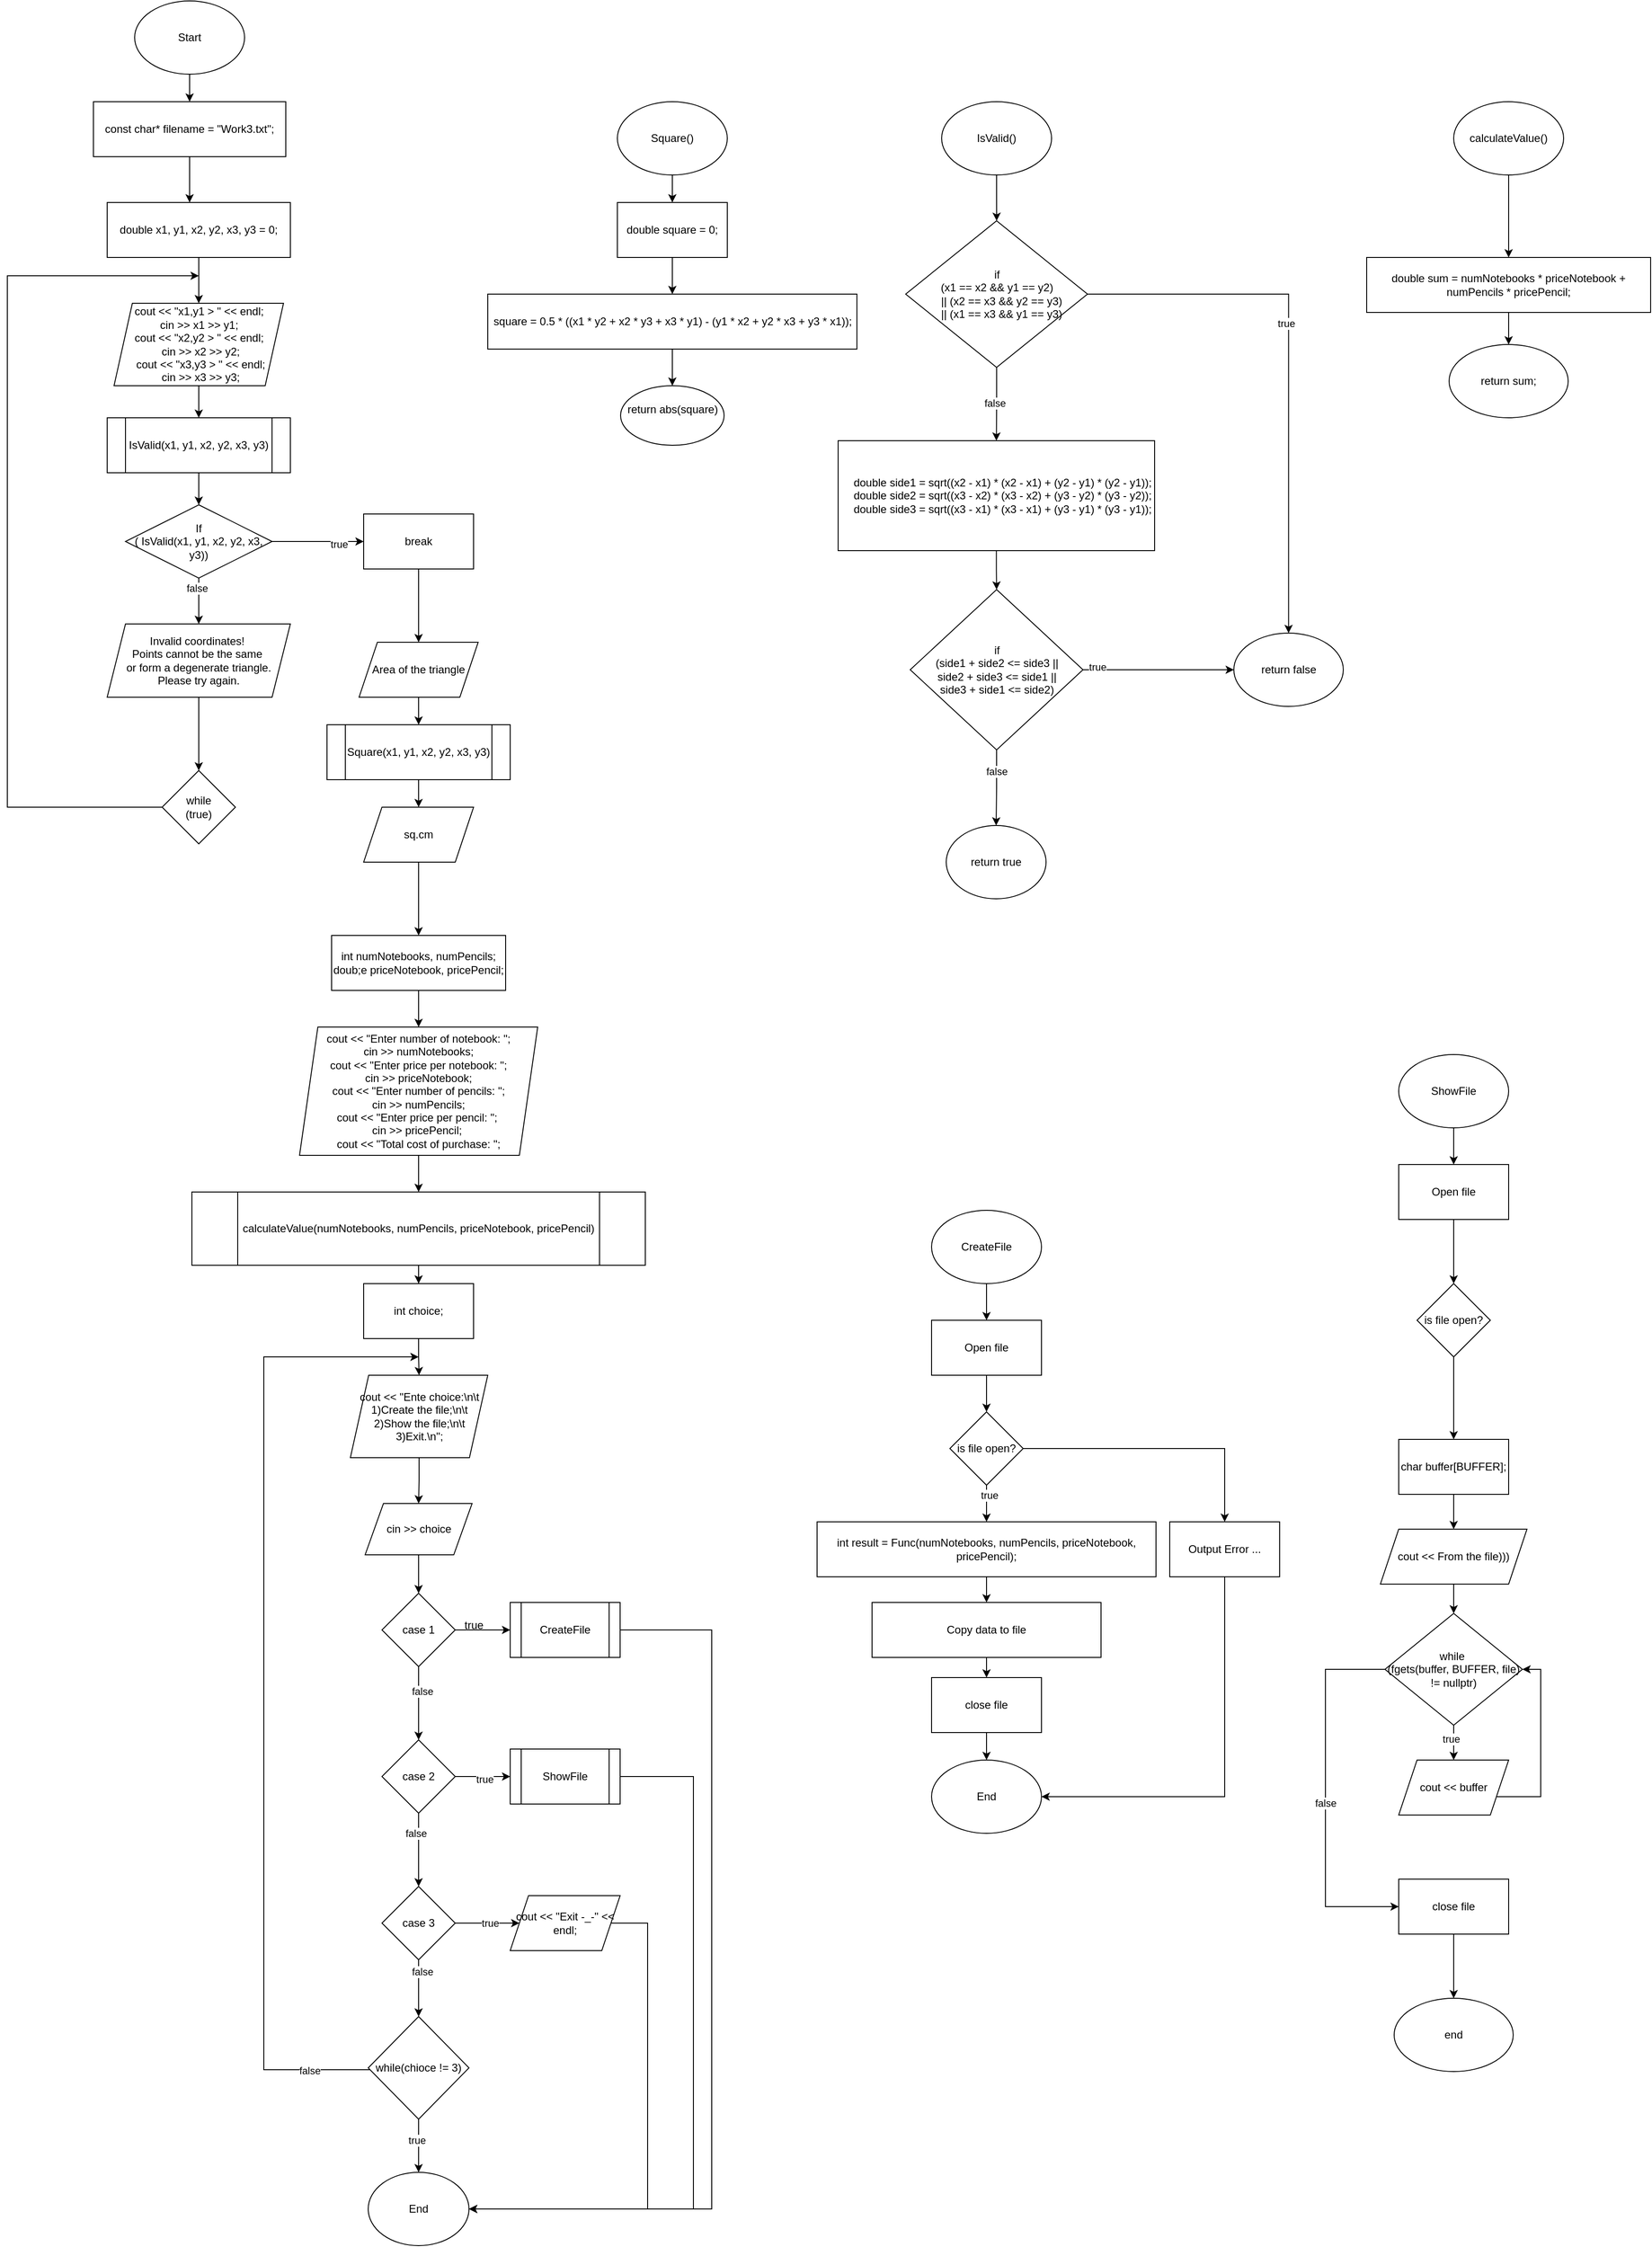 <mxfile version="24.8.6">
  <diagram name="Page-1" id="c30IE2d-tKdvW8UFckU-">
    <mxGraphModel dx="2848" dy="3292" grid="1" gridSize="10" guides="1" tooltips="1" connect="1" arrows="1" fold="1" page="1" pageScale="1" pageWidth="827" pageHeight="1169" math="0" shadow="0">
      <root>
        <mxCell id="0" />
        <mxCell id="1" parent="0" />
        <mxCell id="V-nAQJIGr6SBc__XYP5r-7" value="" style="edgeStyle=orthogonalEdgeStyle;rounded=0;orthogonalLoop=1;jettySize=auto;html=1;" edge="1" parent="1" source="81yOOnvSKIay5Xlw3sGy-1" target="V-nAQJIGr6SBc__XYP5r-6">
          <mxGeometry relative="1" as="geometry" />
        </mxCell>
        <mxCell id="81yOOnvSKIay5Xlw3sGy-1" value="Start" style="ellipse;whiteSpace=wrap;html=1;" parent="1" vertex="1">
          <mxGeometry x="300" y="70" width="120" height="80" as="geometry" />
        </mxCell>
        <mxCell id="81yOOnvSKIay5Xlw3sGy-7" value="" style="edgeStyle=orthogonalEdgeStyle;rounded=0;orthogonalLoop=1;jettySize=auto;html=1;" parent="1" source="81yOOnvSKIay5Xlw3sGy-2" target="81yOOnvSKIay5Xlw3sGy-6" edge="1">
          <mxGeometry relative="1" as="geometry" />
        </mxCell>
        <mxCell id="81yOOnvSKIay5Xlw3sGy-2" value="double x1, y1, x2, y2, x3, y3 = 0;" style="whiteSpace=wrap;html=1;" parent="1" vertex="1">
          <mxGeometry x="270" y="290" width="200" height="60" as="geometry" />
        </mxCell>
        <mxCell id="81yOOnvSKIay5Xlw3sGy-12" value="" style="edgeStyle=orthogonalEdgeStyle;rounded=0;orthogonalLoop=1;jettySize=auto;html=1;" parent="1" source="81yOOnvSKIay5Xlw3sGy-6" target="81yOOnvSKIay5Xlw3sGy-11" edge="1">
          <mxGeometry relative="1" as="geometry" />
        </mxCell>
        <mxCell id="81yOOnvSKIay5Xlw3sGy-6" value="cout &amp;lt;&amp;lt; &quot;x1,y1 &amp;gt; &quot; &amp;lt;&amp;lt; endl;&lt;div&gt;&amp;nbsp;cin &amp;gt;&amp;gt; x1 &amp;gt;&amp;gt; y1&lt;span style=&quot;background-color: initial;&quot;&gt;;&amp;nbsp;&lt;/span&gt;&lt;/div&gt;&lt;div&gt;&lt;span style=&quot;background-color: initial;&quot;&gt;cout &amp;lt;&amp;lt; &quot;x2,y2 &amp;gt; &quot; &amp;lt;&amp;lt; endl&lt;/span&gt;&lt;span style=&quot;background-color: initial;&quot;&gt;;&lt;/span&gt;&lt;/div&gt;&lt;div&gt;&lt;span style=&quot;background-color: initial;&quot;&gt;&amp;nbsp;cin &amp;gt;&amp;gt; x2 &amp;gt;&amp;gt; y2;&lt;/span&gt;&lt;div&gt;&amp;nbsp;cout &amp;lt;&amp;lt; &quot;x3,y3 &amp;gt; &quot; &amp;lt;&amp;lt; endl;&lt;/div&gt;&lt;div&gt;&amp;nbsp;cin &amp;gt;&amp;gt; x3 &amp;gt;&amp;gt; y3;&lt;/div&gt;&lt;/div&gt;" style="shape=parallelogram;perimeter=parallelogramPerimeter;whiteSpace=wrap;html=1;fixedSize=1;" parent="1" vertex="1">
          <mxGeometry x="277.5" y="400" width="185" height="90" as="geometry" />
        </mxCell>
        <mxCell id="81yOOnvSKIay5Xlw3sGy-14" value="" style="edgeStyle=orthogonalEdgeStyle;rounded=0;orthogonalLoop=1;jettySize=auto;html=1;" parent="1" source="81yOOnvSKIay5Xlw3sGy-11" target="81yOOnvSKIay5Xlw3sGy-13" edge="1">
          <mxGeometry relative="1" as="geometry" />
        </mxCell>
        <mxCell id="81yOOnvSKIay5Xlw3sGy-11" value="IsValid(x1, y1, x2, y2, x3, y3)" style="shape=process;whiteSpace=wrap;html=1;backgroundOutline=1;" parent="1" vertex="1">
          <mxGeometry x="270" y="525" width="200" height="60" as="geometry" />
        </mxCell>
        <mxCell id="81yOOnvSKIay5Xlw3sGy-16" value="" style="edgeStyle=orthogonalEdgeStyle;rounded=0;orthogonalLoop=1;jettySize=auto;html=1;" parent="1" source="81yOOnvSKIay5Xlw3sGy-13" target="81yOOnvSKIay5Xlw3sGy-15" edge="1">
          <mxGeometry relative="1" as="geometry" />
        </mxCell>
        <mxCell id="81yOOnvSKIay5Xlw3sGy-17" value="true" style="edgeLabel;html=1;align=center;verticalAlign=middle;resizable=0;points=[];" parent="81yOOnvSKIay5Xlw3sGy-16" vertex="1" connectable="0">
          <mxGeometry x="0.46" y="-3" relative="1" as="geometry">
            <mxPoint as="offset" />
          </mxGeometry>
        </mxCell>
        <mxCell id="81yOOnvSKIay5Xlw3sGy-19" value="" style="edgeStyle=orthogonalEdgeStyle;rounded=0;orthogonalLoop=1;jettySize=auto;html=1;" parent="1" source="81yOOnvSKIay5Xlw3sGy-13" target="81yOOnvSKIay5Xlw3sGy-18" edge="1">
          <mxGeometry relative="1" as="geometry" />
        </mxCell>
        <mxCell id="81yOOnvSKIay5Xlw3sGy-20" value="false" style="edgeLabel;html=1;align=center;verticalAlign=middle;resizable=0;points=[];" parent="81yOOnvSKIay5Xlw3sGy-19" vertex="1" connectable="0">
          <mxGeometry x="-0.556" y="-2" relative="1" as="geometry">
            <mxPoint as="offset" />
          </mxGeometry>
        </mxCell>
        <mxCell id="81yOOnvSKIay5Xlw3sGy-13" value="If&lt;div&gt;(&amp;nbsp;&lt;span style=&quot;background-color: initial;&quot;&gt;IsValid(x1, y1, x2, y2, x3, y3)&lt;/span&gt;&lt;span style=&quot;background-color: initial;&quot;&gt;)&lt;/span&gt;&lt;/div&gt;" style="rhombus;whiteSpace=wrap;html=1;" parent="1" vertex="1">
          <mxGeometry x="290" y="620" width="160" height="80" as="geometry" />
        </mxCell>
        <mxCell id="81yOOnvSKIay5Xlw3sGy-28" value="" style="edgeStyle=orthogonalEdgeStyle;rounded=0;orthogonalLoop=1;jettySize=auto;html=1;" parent="1" source="81yOOnvSKIay5Xlw3sGy-15" target="81yOOnvSKIay5Xlw3sGy-27" edge="1">
          <mxGeometry relative="1" as="geometry" />
        </mxCell>
        <mxCell id="81yOOnvSKIay5Xlw3sGy-15" value="break" style="whiteSpace=wrap;html=1;" parent="1" vertex="1">
          <mxGeometry x="550" y="630" width="120" height="60" as="geometry" />
        </mxCell>
        <mxCell id="81yOOnvSKIay5Xlw3sGy-24" value="" style="edgeStyle=orthogonalEdgeStyle;rounded=0;orthogonalLoop=1;jettySize=auto;html=1;" parent="1" source="81yOOnvSKIay5Xlw3sGy-18" target="81yOOnvSKIay5Xlw3sGy-23" edge="1">
          <mxGeometry relative="1" as="geometry" />
        </mxCell>
        <mxCell id="81yOOnvSKIay5Xlw3sGy-18" value="Invalid coordinates!&amp;nbsp;&lt;div&gt;Points cannot be the same&amp;nbsp;&lt;/div&gt;&lt;div&gt;or form a degenerate triangle. Please try again.&lt;/div&gt;" style="shape=parallelogram;perimeter=parallelogramPerimeter;whiteSpace=wrap;html=1;fixedSize=1;" parent="1" vertex="1">
          <mxGeometry x="270" y="750" width="200" height="80" as="geometry" />
        </mxCell>
        <mxCell id="81yOOnvSKIay5Xlw3sGy-25" style="edgeStyle=orthogonalEdgeStyle;rounded=0;orthogonalLoop=1;jettySize=auto;html=1;" parent="1" source="81yOOnvSKIay5Xlw3sGy-23" edge="1">
          <mxGeometry relative="1" as="geometry">
            <mxPoint x="370" y="370" as="targetPoint" />
            <Array as="points">
              <mxPoint x="161" y="950" />
            </Array>
          </mxGeometry>
        </mxCell>
        <mxCell id="81yOOnvSKIay5Xlw3sGy-23" value="while&lt;div&gt;(true)&lt;/div&gt;" style="rhombus;whiteSpace=wrap;html=1;" parent="1" vertex="1">
          <mxGeometry x="330" y="910" width="80" height="80" as="geometry" />
        </mxCell>
        <mxCell id="81yOOnvSKIay5Xlw3sGy-30" value="" style="edgeStyle=orthogonalEdgeStyle;rounded=0;orthogonalLoop=1;jettySize=auto;html=1;" parent="1" source="81yOOnvSKIay5Xlw3sGy-27" target="81yOOnvSKIay5Xlw3sGy-29" edge="1">
          <mxGeometry relative="1" as="geometry" />
        </mxCell>
        <mxCell id="81yOOnvSKIay5Xlw3sGy-27" value="Area of the triangle" style="shape=parallelogram;perimeter=parallelogramPerimeter;whiteSpace=wrap;html=1;fixedSize=1;" parent="1" vertex="1">
          <mxGeometry x="545" y="770" width="130" height="60" as="geometry" />
        </mxCell>
        <mxCell id="81yOOnvSKIay5Xlw3sGy-32" value="" style="edgeStyle=orthogonalEdgeStyle;rounded=0;orthogonalLoop=1;jettySize=auto;html=1;" parent="1" source="81yOOnvSKIay5Xlw3sGy-29" target="81yOOnvSKIay5Xlw3sGy-31" edge="1">
          <mxGeometry relative="1" as="geometry" />
        </mxCell>
        <mxCell id="81yOOnvSKIay5Xlw3sGy-29" value="Square(x1, y1, x2, y2, x3, y3)" style="shape=process;whiteSpace=wrap;html=1;backgroundOutline=1;" parent="1" vertex="1">
          <mxGeometry x="510" y="860" width="200" height="60" as="geometry" />
        </mxCell>
        <mxCell id="W_4vjQCVKv1t3v465Ub9-2" value="" style="edgeStyle=orthogonalEdgeStyle;rounded=0;orthogonalLoop=1;jettySize=auto;html=1;" parent="1" source="81yOOnvSKIay5Xlw3sGy-31" target="W_4vjQCVKv1t3v465Ub9-1" edge="1">
          <mxGeometry relative="1" as="geometry" />
        </mxCell>
        <mxCell id="81yOOnvSKIay5Xlw3sGy-31" value="sq.cm" style="shape=parallelogram;perimeter=parallelogramPerimeter;whiteSpace=wrap;html=1;fixedSize=1;" parent="1" vertex="1">
          <mxGeometry x="550" y="950" width="120" height="60" as="geometry" />
        </mxCell>
        <mxCell id="81yOOnvSKIay5Xlw3sGy-37" value="" style="edgeStyle=orthogonalEdgeStyle;rounded=0;orthogonalLoop=1;jettySize=auto;html=1;" parent="1" source="81yOOnvSKIay5Xlw3sGy-35" target="81yOOnvSKIay5Xlw3sGy-36" edge="1">
          <mxGeometry relative="1" as="geometry" />
        </mxCell>
        <mxCell id="81yOOnvSKIay5Xlw3sGy-35" value="Square()" style="ellipse;whiteSpace=wrap;html=1;" parent="1" vertex="1">
          <mxGeometry x="827" y="180" width="120" height="80" as="geometry" />
        </mxCell>
        <mxCell id="81yOOnvSKIay5Xlw3sGy-39" value="" style="edgeStyle=orthogonalEdgeStyle;rounded=0;orthogonalLoop=1;jettySize=auto;html=1;" parent="1" source="81yOOnvSKIay5Xlw3sGy-36" target="81yOOnvSKIay5Xlw3sGy-38" edge="1">
          <mxGeometry relative="1" as="geometry" />
        </mxCell>
        <mxCell id="81yOOnvSKIay5Xlw3sGy-36" value="double square = 0;" style="whiteSpace=wrap;html=1;" parent="1" vertex="1">
          <mxGeometry x="827" y="290" width="120" height="60" as="geometry" />
        </mxCell>
        <mxCell id="81yOOnvSKIay5Xlw3sGy-43" value="" style="edgeStyle=orthogonalEdgeStyle;rounded=0;orthogonalLoop=1;jettySize=auto;html=1;" parent="1" source="81yOOnvSKIay5Xlw3sGy-38" target="81yOOnvSKIay5Xlw3sGy-42" edge="1">
          <mxGeometry relative="1" as="geometry" />
        </mxCell>
        <mxCell id="81yOOnvSKIay5Xlw3sGy-38" value="square = 0.5 * ((x1 * y2 + x2 * y3 + x3 * y1) - (y1 * x2 + y2 * x3 + y3 * x1));" style="whiteSpace=wrap;html=1;" parent="1" vertex="1">
          <mxGeometry x="685.5" y="390" width="403" height="60" as="geometry" />
        </mxCell>
        <mxCell id="81yOOnvSKIay5Xlw3sGy-42" value="&#xa;&lt;span style=&quot;color: rgb(0, 0, 0); font-family: Helvetica; font-size: 12px; font-style: normal; font-variant-ligatures: normal; font-variant-caps: normal; font-weight: 400; letter-spacing: normal; orphans: 2; text-align: center; text-indent: 0px; text-transform: none; widows: 2; word-spacing: 0px; -webkit-text-stroke-width: 0px; white-space: normal; background-color: rgb(251, 251, 251); text-decoration-thickness: initial; text-decoration-style: initial; text-decoration-color: initial; display: inline !important; float: none;&quot;&gt;return abs(square)&lt;/span&gt;&#xa;&#xa;" style="ellipse;whiteSpace=wrap;html=1;" parent="1" vertex="1">
          <mxGeometry x="830.5" y="490" width="113" height="65" as="geometry" />
        </mxCell>
        <mxCell id="81yOOnvSKIay5Xlw3sGy-48" value="" style="edgeStyle=orthogonalEdgeStyle;rounded=0;orthogonalLoop=1;jettySize=auto;html=1;" parent="1" source="81yOOnvSKIay5Xlw3sGy-44" target="81yOOnvSKIay5Xlw3sGy-47" edge="1">
          <mxGeometry relative="1" as="geometry" />
        </mxCell>
        <mxCell id="81yOOnvSKIay5Xlw3sGy-44" value="IsValid()" style="ellipse;whiteSpace=wrap;html=1;" parent="1" vertex="1">
          <mxGeometry x="1181" y="180" width="120" height="80" as="geometry" />
        </mxCell>
        <mxCell id="81yOOnvSKIay5Xlw3sGy-50" value="" style="edgeStyle=orthogonalEdgeStyle;rounded=0;orthogonalLoop=1;jettySize=auto;html=1;" parent="1" source="81yOOnvSKIay5Xlw3sGy-47" target="81yOOnvSKIay5Xlw3sGy-49" edge="1">
          <mxGeometry relative="1" as="geometry" />
        </mxCell>
        <mxCell id="81yOOnvSKIay5Xlw3sGy-51" value="true" style="edgeLabel;html=1;align=center;verticalAlign=middle;resizable=0;points=[];" parent="81yOOnvSKIay5Xlw3sGy-50" vertex="1" connectable="0">
          <mxGeometry x="-0.147" y="-3" relative="1" as="geometry">
            <mxPoint as="offset" />
          </mxGeometry>
        </mxCell>
        <mxCell id="81yOOnvSKIay5Xlw3sGy-53" value="" style="edgeStyle=orthogonalEdgeStyle;rounded=0;orthogonalLoop=1;jettySize=auto;html=1;" parent="1" source="81yOOnvSKIay5Xlw3sGy-47" target="81yOOnvSKIay5Xlw3sGy-52" edge="1">
          <mxGeometry relative="1" as="geometry" />
        </mxCell>
        <mxCell id="81yOOnvSKIay5Xlw3sGy-54" value="false" style="edgeLabel;html=1;align=center;verticalAlign=middle;resizable=0;points=[];" parent="81yOOnvSKIay5Xlw3sGy-53" vertex="1" connectable="0">
          <mxGeometry x="-0.025" y="-2" relative="1" as="geometry">
            <mxPoint as="offset" />
          </mxGeometry>
        </mxCell>
        <mxCell id="81yOOnvSKIay5Xlw3sGy-47" value="if&lt;div&gt;(x1 == x2 &amp;amp;&amp;amp; y1 == y2)&lt;/div&gt;&lt;div&gt;&amp;nbsp; &amp;nbsp; || (x2 == x3 &amp;amp;&amp;amp; y2 == y3)&amp;nbsp;&lt;/div&gt;&lt;div&gt;&amp;nbsp; &amp;nbsp;|| (x1 == x3 &amp;amp;&amp;amp; y1 == y3)&lt;/div&gt;" style="rhombus;whiteSpace=wrap;html=1;" parent="1" vertex="1">
          <mxGeometry x="1141.75" y="310" width="198.5" height="160" as="geometry" />
        </mxCell>
        <mxCell id="81yOOnvSKIay5Xlw3sGy-49" value="return false" style="ellipse;whiteSpace=wrap;html=1;" parent="1" vertex="1">
          <mxGeometry x="1500" y="760" width="119.5" height="80" as="geometry" />
        </mxCell>
        <mxCell id="81yOOnvSKIay5Xlw3sGy-56" value="" style="edgeStyle=orthogonalEdgeStyle;rounded=0;orthogonalLoop=1;jettySize=auto;html=1;" parent="1" source="81yOOnvSKIay5Xlw3sGy-52" target="81yOOnvSKIay5Xlw3sGy-55" edge="1">
          <mxGeometry relative="1" as="geometry" />
        </mxCell>
        <mxCell id="81yOOnvSKIay5Xlw3sGy-52" value="&lt;div&gt;&amp;nbsp; &amp;nbsp; double side1 = sqrt((x2 - x1) * (x2 - x1) + (y2 - y1) * (y2 - y1));&lt;/div&gt;&lt;div&gt;&amp;nbsp; &amp;nbsp; double side2 = sqrt((x3 - x2) * (x3 - x2) + (y3 - y2) * (y3 - y2));&lt;/div&gt;&lt;div&gt;&amp;nbsp; &amp;nbsp; double side3 = sqrt((x3 - x1) * (x3 - x1) + (y3 - y1) * (y3 - y1));&lt;/div&gt;" style="whiteSpace=wrap;html=1;" parent="1" vertex="1">
          <mxGeometry x="1068" y="550" width="345.5" height="120" as="geometry" />
        </mxCell>
        <mxCell id="81yOOnvSKIay5Xlw3sGy-57" style="edgeStyle=orthogonalEdgeStyle;rounded=0;orthogonalLoop=1;jettySize=auto;html=1;" parent="1" source="81yOOnvSKIay5Xlw3sGy-55" target="81yOOnvSKIay5Xlw3sGy-49" edge="1">
          <mxGeometry relative="1" as="geometry" />
        </mxCell>
        <mxCell id="81yOOnvSKIay5Xlw3sGy-58" value="true" style="edgeLabel;html=1;align=center;verticalAlign=middle;resizable=0;points=[];" parent="81yOOnvSKIay5Xlw3sGy-57" vertex="1" connectable="0">
          <mxGeometry x="-0.816" y="3" relative="1" as="geometry">
            <mxPoint as="offset" />
          </mxGeometry>
        </mxCell>
        <mxCell id="81yOOnvSKIay5Xlw3sGy-60" value="" style="edgeStyle=orthogonalEdgeStyle;rounded=0;orthogonalLoop=1;jettySize=auto;html=1;" parent="1" source="81yOOnvSKIay5Xlw3sGy-55" target="81yOOnvSKIay5Xlw3sGy-59" edge="1">
          <mxGeometry relative="1" as="geometry" />
        </mxCell>
        <mxCell id="81yOOnvSKIay5Xlw3sGy-61" value="false" style="edgeLabel;html=1;align=center;verticalAlign=middle;resizable=0;points=[];" parent="81yOOnvSKIay5Xlw3sGy-60" vertex="1" connectable="0">
          <mxGeometry x="-0.442" relative="1" as="geometry">
            <mxPoint as="offset" />
          </mxGeometry>
        </mxCell>
        <mxCell id="81yOOnvSKIay5Xlw3sGy-55" value="if&lt;br&gt;&lt;div&gt;(side1 + side2 &amp;lt;= side3 ||&lt;/div&gt;&lt;div&gt;&lt;span style=&quot;background-color: initial;&quot;&gt;side2 + side3 &amp;lt;= side1&amp;nbsp;&lt;/span&gt;&lt;span style=&quot;background-color: initial;&quot;&gt;||&lt;/span&gt;&lt;/div&gt;&lt;div&gt;&lt;span style=&quot;background-color: initial;&quot;&gt;side3 + side1 &amp;lt;= side2)&lt;/span&gt;&lt;/div&gt;" style="rhombus;whiteSpace=wrap;html=1;" parent="1" vertex="1">
          <mxGeometry x="1146.69" y="712.5" width="188.62" height="175" as="geometry" />
        </mxCell>
        <mxCell id="81yOOnvSKIay5Xlw3sGy-59" value="return true" style="ellipse;whiteSpace=wrap;html=1;" parent="1" vertex="1">
          <mxGeometry x="1186" y="970" width="109" height="80" as="geometry" />
        </mxCell>
        <mxCell id="W_4vjQCVKv1t3v465Ub9-4" value="" style="edgeStyle=orthogonalEdgeStyle;rounded=0;orthogonalLoop=1;jettySize=auto;html=1;" parent="1" source="W_4vjQCVKv1t3v465Ub9-1" target="W_4vjQCVKv1t3v465Ub9-3" edge="1">
          <mxGeometry relative="1" as="geometry" />
        </mxCell>
        <mxCell id="W_4vjQCVKv1t3v465Ub9-1" value="int numNotebooks, numPencils;&lt;div&gt;doub;e priceNotebook, pricePencil;&lt;/div&gt;" style="whiteSpace=wrap;html=1;" parent="1" vertex="1">
          <mxGeometry x="515" y="1090" width="190" height="60" as="geometry" />
        </mxCell>
        <mxCell id="W_4vjQCVKv1t3v465Ub9-6" value="" style="edgeStyle=orthogonalEdgeStyle;rounded=0;orthogonalLoop=1;jettySize=auto;html=1;" parent="1" source="W_4vjQCVKv1t3v465Ub9-3" target="W_4vjQCVKv1t3v465Ub9-5" edge="1">
          <mxGeometry relative="1" as="geometry" />
        </mxCell>
        <mxCell id="W_4vjQCVKv1t3v465Ub9-3" value="cout &amp;lt;&amp;lt; &quot;Enter number of notebook: &quot;;&lt;div&gt;cin &amp;gt;&amp;gt; numNotebooks;&lt;/div&gt;&lt;div&gt;cout &amp;lt;&amp;lt; &quot;Enter price per notebook: &quot;;&lt;/div&gt;&lt;div&gt;&amp;nbsp;cin &amp;gt;&amp;gt; priceNotebook;&amp;nbsp;&lt;/div&gt;&lt;div&gt;cout &amp;lt;&amp;lt; &quot;Enter number of pencils: &quot;;&lt;/div&gt;&lt;div&gt;&amp;nbsp;cin &amp;gt;&amp;gt; numPencils;&amp;nbsp;&lt;/div&gt;&lt;div&gt;cout &amp;lt;&amp;lt; &quot;Enter price per pencil: &quot;;&amp;nbsp;&lt;/div&gt;&lt;div&gt;cin &amp;gt;&amp;gt; pricePencil;&amp;nbsp;&lt;/div&gt;&lt;div&gt;cout &amp;lt;&amp;lt; &quot;Total cost of purchase: &quot;;&lt;/div&gt;" style="shape=parallelogram;perimeter=parallelogramPerimeter;whiteSpace=wrap;html=1;fixedSize=1;" parent="1" vertex="1">
          <mxGeometry x="480" y="1190" width="260" height="140" as="geometry" />
        </mxCell>
        <mxCell id="V-nAQJIGr6SBc__XYP5r-10" value="" style="edgeStyle=orthogonalEdgeStyle;rounded=0;orthogonalLoop=1;jettySize=auto;html=1;" edge="1" parent="1" source="W_4vjQCVKv1t3v465Ub9-5" target="V-nAQJIGr6SBc__XYP5r-9">
          <mxGeometry relative="1" as="geometry" />
        </mxCell>
        <mxCell id="W_4vjQCVKv1t3v465Ub9-5" value="calculateValue(numNotebooks, numPencils, priceNotebook, pricePencil)" style="shape=process;whiteSpace=wrap;html=1;backgroundOutline=1;" parent="1" vertex="1">
          <mxGeometry x="362.5" y="1370" width="495" height="80" as="geometry" />
        </mxCell>
        <mxCell id="V-nAQJIGr6SBc__XYP5r-2" value="" style="edgeStyle=orthogonalEdgeStyle;rounded=0;orthogonalLoop=1;jettySize=auto;html=1;" edge="1" parent="1" source="W_4vjQCVKv1t3v465Ub9-7" target="V-nAQJIGr6SBc__XYP5r-1">
          <mxGeometry relative="1" as="geometry" />
        </mxCell>
        <mxCell id="W_4vjQCVKv1t3v465Ub9-7" value="calculateValue()" style="ellipse;whiteSpace=wrap;html=1;" parent="1" vertex="1">
          <mxGeometry x="1740" y="180" width="120" height="80" as="geometry" />
        </mxCell>
        <mxCell id="W_4vjQCVKv1t3v465Ub9-12" value="End" style="ellipse;whiteSpace=wrap;html=1;" parent="1" vertex="1">
          <mxGeometry x="554.99" y="2440" width="110" height="80" as="geometry" />
        </mxCell>
        <mxCell id="V-nAQJIGr6SBc__XYP5r-4" value="" style="edgeStyle=orthogonalEdgeStyle;rounded=0;orthogonalLoop=1;jettySize=auto;html=1;" edge="1" parent="1" source="V-nAQJIGr6SBc__XYP5r-1" target="V-nAQJIGr6SBc__XYP5r-3">
          <mxGeometry relative="1" as="geometry" />
        </mxCell>
        <mxCell id="V-nAQJIGr6SBc__XYP5r-1" value="double sum = numNotebooks * priceNotebook + numPencils * pricePencil;" style="whiteSpace=wrap;html=1;" vertex="1" parent="1">
          <mxGeometry x="1645" y="350" width="310" height="60" as="geometry" />
        </mxCell>
        <mxCell id="V-nAQJIGr6SBc__XYP5r-3" value="return sum;" style="ellipse;whiteSpace=wrap;html=1;" vertex="1" parent="1">
          <mxGeometry x="1735" y="445" width="130" height="80" as="geometry" />
        </mxCell>
        <mxCell id="V-nAQJIGr6SBc__XYP5r-6" value="const char* filename = &quot;Work3.txt&quot;;" style="whiteSpace=wrap;html=1;" vertex="1" parent="1">
          <mxGeometry x="255" y="180" width="210" height="60" as="geometry" />
        </mxCell>
        <mxCell id="V-nAQJIGr6SBc__XYP5r-8" style="edgeStyle=orthogonalEdgeStyle;rounded=0;orthogonalLoop=1;jettySize=auto;html=1;entryX=0.45;entryY=0;entryDx=0;entryDy=0;entryPerimeter=0;" edge="1" parent="1" source="V-nAQJIGr6SBc__XYP5r-6" target="81yOOnvSKIay5Xlw3sGy-2">
          <mxGeometry relative="1" as="geometry" />
        </mxCell>
        <mxCell id="V-nAQJIGr6SBc__XYP5r-14" value="" style="edgeStyle=orthogonalEdgeStyle;rounded=0;orthogonalLoop=1;jettySize=auto;html=1;" edge="1" parent="1" source="V-nAQJIGr6SBc__XYP5r-9" target="V-nAQJIGr6SBc__XYP5r-13">
          <mxGeometry relative="1" as="geometry" />
        </mxCell>
        <mxCell id="V-nAQJIGr6SBc__XYP5r-9" value="int choice;" style="whiteSpace=wrap;html=1;" vertex="1" parent="1">
          <mxGeometry x="550" y="1470" width="120" height="60" as="geometry" />
        </mxCell>
        <mxCell id="V-nAQJIGr6SBc__XYP5r-16" value="" style="edgeStyle=orthogonalEdgeStyle;rounded=0;orthogonalLoop=1;jettySize=auto;html=1;" edge="1" parent="1" source="V-nAQJIGr6SBc__XYP5r-13" target="V-nAQJIGr6SBc__XYP5r-15">
          <mxGeometry relative="1" as="geometry" />
        </mxCell>
        <mxCell id="V-nAQJIGr6SBc__XYP5r-13" value="cout &amp;lt;&amp;lt; &quot;Ente choice:\n\t 1)Create the file;\n\t 2)Show the file;\n\t 3)Exit.\n&quot;;" style="shape=parallelogram;perimeter=parallelogramPerimeter;whiteSpace=wrap;html=1;fixedSize=1;" vertex="1" parent="1">
          <mxGeometry x="535.5" y="1570" width="150" height="90" as="geometry" />
        </mxCell>
        <mxCell id="V-nAQJIGr6SBc__XYP5r-18" value="" style="edgeStyle=orthogonalEdgeStyle;rounded=0;orthogonalLoop=1;jettySize=auto;html=1;" edge="1" parent="1" source="V-nAQJIGr6SBc__XYP5r-15" target="V-nAQJIGr6SBc__XYP5r-17">
          <mxGeometry relative="1" as="geometry" />
        </mxCell>
        <mxCell id="V-nAQJIGr6SBc__XYP5r-15" value="cin &amp;gt;&amp;gt; choice" style="shape=parallelogram;perimeter=parallelogramPerimeter;whiteSpace=wrap;html=1;fixedSize=1;" vertex="1" parent="1">
          <mxGeometry x="551.62" y="1710" width="116.75" height="56" as="geometry" />
        </mxCell>
        <mxCell id="V-nAQJIGr6SBc__XYP5r-22" value="" style="edgeStyle=orthogonalEdgeStyle;rounded=0;orthogonalLoop=1;jettySize=auto;html=1;" edge="1" parent="1" source="V-nAQJIGr6SBc__XYP5r-17" target="V-nAQJIGr6SBc__XYP5r-21">
          <mxGeometry relative="1" as="geometry" />
        </mxCell>
        <mxCell id="V-nAQJIGr6SBc__XYP5r-24" value="" style="edgeStyle=orthogonalEdgeStyle;rounded=0;orthogonalLoop=1;jettySize=auto;html=1;" edge="1" parent="1" source="V-nAQJIGr6SBc__XYP5r-17" target="V-nAQJIGr6SBc__XYP5r-23">
          <mxGeometry relative="1" as="geometry" />
        </mxCell>
        <mxCell id="V-nAQJIGr6SBc__XYP5r-39" value="false" style="edgeLabel;html=1;align=center;verticalAlign=middle;resizable=0;points=[];" vertex="1" connectable="0" parent="V-nAQJIGr6SBc__XYP5r-24">
          <mxGeometry x="-0.336" y="4" relative="1" as="geometry">
            <mxPoint as="offset" />
          </mxGeometry>
        </mxCell>
        <mxCell id="V-nAQJIGr6SBc__XYP5r-17" value="case 1" style="rhombus;whiteSpace=wrap;html=1;" vertex="1" parent="1">
          <mxGeometry x="569.995" y="1808" width="80" height="80" as="geometry" />
        </mxCell>
        <mxCell id="V-nAQJIGr6SBc__XYP5r-45" style="edgeStyle=orthogonalEdgeStyle;rounded=0;orthogonalLoop=1;jettySize=auto;html=1;entryX=1;entryY=0.5;entryDx=0;entryDy=0;" edge="1" parent="1" source="V-nAQJIGr6SBc__XYP5r-21" target="W_4vjQCVKv1t3v465Ub9-12">
          <mxGeometry relative="1" as="geometry">
            <mxPoint x="940" y="2490" as="targetPoint" />
            <Array as="points">
              <mxPoint x="930" y="1848" />
              <mxPoint x="930" y="2480" />
            </Array>
          </mxGeometry>
        </mxCell>
        <mxCell id="V-nAQJIGr6SBc__XYP5r-21" value="CreateFile" style="shape=process;whiteSpace=wrap;html=1;backgroundOutline=1;" vertex="1" parent="1">
          <mxGeometry x="709.995" y="1818" width="120" height="60" as="geometry" />
        </mxCell>
        <mxCell id="V-nAQJIGr6SBc__XYP5r-26" value="" style="edgeStyle=orthogonalEdgeStyle;rounded=0;orthogonalLoop=1;jettySize=auto;html=1;" edge="1" parent="1" source="V-nAQJIGr6SBc__XYP5r-23" target="V-nAQJIGr6SBc__XYP5r-25">
          <mxGeometry relative="1" as="geometry" />
        </mxCell>
        <mxCell id="V-nAQJIGr6SBc__XYP5r-37" value="true" style="edgeLabel;html=1;align=center;verticalAlign=middle;resizable=0;points=[];" vertex="1" connectable="0" parent="V-nAQJIGr6SBc__XYP5r-26">
          <mxGeometry x="0.074" y="-3" relative="1" as="geometry">
            <mxPoint as="offset" />
          </mxGeometry>
        </mxCell>
        <mxCell id="V-nAQJIGr6SBc__XYP5r-28" value="" style="edgeStyle=orthogonalEdgeStyle;rounded=0;orthogonalLoop=1;jettySize=auto;html=1;" edge="1" parent="1" source="V-nAQJIGr6SBc__XYP5r-23" target="V-nAQJIGr6SBc__XYP5r-27">
          <mxGeometry relative="1" as="geometry" />
        </mxCell>
        <mxCell id="V-nAQJIGr6SBc__XYP5r-40" value="false" style="edgeLabel;html=1;align=center;verticalAlign=middle;resizable=0;points=[];" vertex="1" connectable="0" parent="V-nAQJIGr6SBc__XYP5r-28">
          <mxGeometry x="-0.467" y="-3" relative="1" as="geometry">
            <mxPoint as="offset" />
          </mxGeometry>
        </mxCell>
        <mxCell id="V-nAQJIGr6SBc__XYP5r-23" value="case 2" style="rhombus;whiteSpace=wrap;html=1;" vertex="1" parent="1">
          <mxGeometry x="569.995" y="1968" width="80" height="80" as="geometry" />
        </mxCell>
        <mxCell id="V-nAQJIGr6SBc__XYP5r-44" style="edgeStyle=orthogonalEdgeStyle;rounded=0;orthogonalLoop=1;jettySize=auto;html=1;entryX=1;entryY=0.5;entryDx=0;entryDy=0;" edge="1" parent="1" source="V-nAQJIGr6SBc__XYP5r-25" target="W_4vjQCVKv1t3v465Ub9-12">
          <mxGeometry relative="1" as="geometry">
            <Array as="points">
              <mxPoint x="910" y="2008" />
              <mxPoint x="910" y="2480" />
            </Array>
          </mxGeometry>
        </mxCell>
        <mxCell id="V-nAQJIGr6SBc__XYP5r-25" value="ShowFile" style="shape=process;whiteSpace=wrap;html=1;backgroundOutline=1;" vertex="1" parent="1">
          <mxGeometry x="709.995" y="1978" width="120" height="60" as="geometry" />
        </mxCell>
        <mxCell id="V-nAQJIGr6SBc__XYP5r-32" value="" style="edgeStyle=orthogonalEdgeStyle;rounded=0;orthogonalLoop=1;jettySize=auto;html=1;" edge="1" parent="1" source="V-nAQJIGr6SBc__XYP5r-27" target="V-nAQJIGr6SBc__XYP5r-31">
          <mxGeometry relative="1" as="geometry" />
        </mxCell>
        <mxCell id="V-nAQJIGr6SBc__XYP5r-36" value="true" style="edgeLabel;html=1;align=center;verticalAlign=middle;resizable=0;points=[];" vertex="1" connectable="0" parent="V-nAQJIGr6SBc__XYP5r-32">
          <mxGeometry x="0.071" relative="1" as="geometry">
            <mxPoint as="offset" />
          </mxGeometry>
        </mxCell>
        <mxCell id="V-nAQJIGr6SBc__XYP5r-34" value="" style="edgeStyle=orthogonalEdgeStyle;rounded=0;orthogonalLoop=1;jettySize=auto;html=1;" edge="1" parent="1" source="V-nAQJIGr6SBc__XYP5r-27" target="V-nAQJIGr6SBc__XYP5r-33">
          <mxGeometry relative="1" as="geometry" />
        </mxCell>
        <mxCell id="V-nAQJIGr6SBc__XYP5r-35" value="false" style="edgeLabel;html=1;align=center;verticalAlign=middle;resizable=0;points=[];" vertex="1" connectable="0" parent="V-nAQJIGr6SBc__XYP5r-34">
          <mxGeometry x="-0.599" y="4" relative="1" as="geometry">
            <mxPoint as="offset" />
          </mxGeometry>
        </mxCell>
        <mxCell id="V-nAQJIGr6SBc__XYP5r-27" value="case 3" style="rhombus;whiteSpace=wrap;html=1;" vertex="1" parent="1">
          <mxGeometry x="569.995" y="2128" width="80" height="80" as="geometry" />
        </mxCell>
        <mxCell id="V-nAQJIGr6SBc__XYP5r-43" style="edgeStyle=orthogonalEdgeStyle;rounded=0;orthogonalLoop=1;jettySize=auto;html=1;entryX=1;entryY=0.5;entryDx=0;entryDy=0;" edge="1" parent="1" source="V-nAQJIGr6SBc__XYP5r-31" target="W_4vjQCVKv1t3v465Ub9-12">
          <mxGeometry relative="1" as="geometry">
            <Array as="points">
              <mxPoint x="860" y="2168" />
              <mxPoint x="860" y="2480" />
            </Array>
          </mxGeometry>
        </mxCell>
        <mxCell id="V-nAQJIGr6SBc__XYP5r-31" value="cout &amp;lt;&amp;lt; &quot;Exit -_-&quot; &amp;lt;&amp;lt; endl;" style="shape=parallelogram;perimeter=parallelogramPerimeter;whiteSpace=wrap;html=1;fixedSize=1;" vertex="1" parent="1">
          <mxGeometry x="709.995" y="2138" width="120" height="60" as="geometry" />
        </mxCell>
        <mxCell id="V-nAQJIGr6SBc__XYP5r-42" style="edgeStyle=orthogonalEdgeStyle;rounded=0;orthogonalLoop=1;jettySize=auto;html=1;" edge="1" parent="1" source="V-nAQJIGr6SBc__XYP5r-33">
          <mxGeometry relative="1" as="geometry">
            <mxPoint x="610" y="1550" as="targetPoint" />
            <Array as="points">
              <mxPoint x="441" y="2328" />
              <mxPoint x="441" y="1550" />
            </Array>
          </mxGeometry>
        </mxCell>
        <mxCell id="V-nAQJIGr6SBc__XYP5r-50" value="false" style="edgeLabel;html=1;align=center;verticalAlign=middle;resizable=0;points=[];" vertex="1" connectable="0" parent="V-nAQJIGr6SBc__XYP5r-42">
          <mxGeometry x="-0.876" y="1" relative="1" as="geometry">
            <mxPoint as="offset" />
          </mxGeometry>
        </mxCell>
        <mxCell id="V-nAQJIGr6SBc__XYP5r-48" style="edgeStyle=orthogonalEdgeStyle;rounded=0;orthogonalLoop=1;jettySize=auto;html=1;" edge="1" parent="1" source="V-nAQJIGr6SBc__XYP5r-33" target="W_4vjQCVKv1t3v465Ub9-12">
          <mxGeometry relative="1" as="geometry" />
        </mxCell>
        <mxCell id="V-nAQJIGr6SBc__XYP5r-49" value="true" style="edgeLabel;html=1;align=center;verticalAlign=middle;resizable=0;points=[];" vertex="1" connectable="0" parent="V-nAQJIGr6SBc__XYP5r-48">
          <mxGeometry x="-0.223" y="-2" relative="1" as="geometry">
            <mxPoint as="offset" />
          </mxGeometry>
        </mxCell>
        <mxCell id="V-nAQJIGr6SBc__XYP5r-33" value="while(chioce != 3)" style="rhombus;whiteSpace=wrap;html=1;" vertex="1" parent="1">
          <mxGeometry x="554.99" y="2270" width="110.01" height="112" as="geometry" />
        </mxCell>
        <mxCell id="V-nAQJIGr6SBc__XYP5r-38" value="true" style="text;html=1;align=center;verticalAlign=middle;resizable=0;points=[];autosize=1;strokeColor=none;fillColor=none;" vertex="1" parent="1">
          <mxGeometry x="650" y="1828" width="40" height="30" as="geometry" />
        </mxCell>
        <mxCell id="V-nAQJIGr6SBc__XYP5r-53" value="" style="edgeStyle=orthogonalEdgeStyle;rounded=0;orthogonalLoop=1;jettySize=auto;html=1;" edge="1" parent="1" source="V-nAQJIGr6SBc__XYP5r-51" target="V-nAQJIGr6SBc__XYP5r-52">
          <mxGeometry relative="1" as="geometry" />
        </mxCell>
        <mxCell id="V-nAQJIGr6SBc__XYP5r-51" value="CreateFile" style="ellipse;whiteSpace=wrap;html=1;" vertex="1" parent="1">
          <mxGeometry x="1170" y="1390" width="120" height="80" as="geometry" />
        </mxCell>
        <mxCell id="V-nAQJIGr6SBc__XYP5r-55" value="" style="edgeStyle=orthogonalEdgeStyle;rounded=0;orthogonalLoop=1;jettySize=auto;html=1;" edge="1" parent="1" source="V-nAQJIGr6SBc__XYP5r-52" target="V-nAQJIGr6SBc__XYP5r-54">
          <mxGeometry relative="1" as="geometry" />
        </mxCell>
        <mxCell id="V-nAQJIGr6SBc__XYP5r-52" value="Open file" style="whiteSpace=wrap;html=1;" vertex="1" parent="1">
          <mxGeometry x="1170" y="1510" width="120" height="60" as="geometry" />
        </mxCell>
        <mxCell id="V-nAQJIGr6SBc__XYP5r-57" value="" style="edgeStyle=orthogonalEdgeStyle;rounded=0;orthogonalLoop=1;jettySize=auto;html=1;" edge="1" parent="1" source="V-nAQJIGr6SBc__XYP5r-54" target="V-nAQJIGr6SBc__XYP5r-56">
          <mxGeometry relative="1" as="geometry" />
        </mxCell>
        <mxCell id="V-nAQJIGr6SBc__XYP5r-65" value="true" style="edgeLabel;html=1;align=center;verticalAlign=middle;resizable=0;points=[];" vertex="1" connectable="0" parent="V-nAQJIGr6SBc__XYP5r-57">
          <mxGeometry x="-0.484" y="3" relative="1" as="geometry">
            <mxPoint as="offset" />
          </mxGeometry>
        </mxCell>
        <mxCell id="V-nAQJIGr6SBc__XYP5r-66" style="edgeStyle=orthogonalEdgeStyle;rounded=0;orthogonalLoop=1;jettySize=auto;html=1;" edge="1" parent="1" source="V-nAQJIGr6SBc__XYP5r-54" target="V-nAQJIGr6SBc__XYP5r-67">
          <mxGeometry relative="1" as="geometry">
            <mxPoint x="1480" y="1770" as="targetPoint" />
          </mxGeometry>
        </mxCell>
        <mxCell id="V-nAQJIGr6SBc__XYP5r-54" value="is file open?" style="rhombus;whiteSpace=wrap;html=1;" vertex="1" parent="1">
          <mxGeometry x="1190" y="1610" width="80" height="80" as="geometry" />
        </mxCell>
        <mxCell id="V-nAQJIGr6SBc__XYP5r-59" value="" style="edgeStyle=orthogonalEdgeStyle;rounded=0;orthogonalLoop=1;jettySize=auto;html=1;" edge="1" parent="1" source="V-nAQJIGr6SBc__XYP5r-56" target="V-nAQJIGr6SBc__XYP5r-58">
          <mxGeometry relative="1" as="geometry" />
        </mxCell>
        <mxCell id="V-nAQJIGr6SBc__XYP5r-56" value="int result = Func(numNotebooks, numPencils, priceNotebook, pricePencil);" style="whiteSpace=wrap;html=1;" vertex="1" parent="1">
          <mxGeometry x="1045" y="1730" width="370" height="60" as="geometry" />
        </mxCell>
        <mxCell id="V-nAQJIGr6SBc__XYP5r-61" value="" style="edgeStyle=orthogonalEdgeStyle;rounded=0;orthogonalLoop=1;jettySize=auto;html=1;" edge="1" parent="1" source="V-nAQJIGr6SBc__XYP5r-58" target="V-nAQJIGr6SBc__XYP5r-60">
          <mxGeometry relative="1" as="geometry" />
        </mxCell>
        <mxCell id="V-nAQJIGr6SBc__XYP5r-58" value="Copy data to file" style="whiteSpace=wrap;html=1;" vertex="1" parent="1">
          <mxGeometry x="1105" y="1818" width="250" height="60" as="geometry" />
        </mxCell>
        <mxCell id="V-nAQJIGr6SBc__XYP5r-63" value="" style="edgeStyle=orthogonalEdgeStyle;rounded=0;orthogonalLoop=1;jettySize=auto;html=1;" edge="1" parent="1" source="V-nAQJIGr6SBc__XYP5r-60" target="V-nAQJIGr6SBc__XYP5r-62">
          <mxGeometry relative="1" as="geometry" />
        </mxCell>
        <mxCell id="V-nAQJIGr6SBc__XYP5r-60" value="close file" style="whiteSpace=wrap;html=1;" vertex="1" parent="1">
          <mxGeometry x="1170" y="1900" width="120" height="60" as="geometry" />
        </mxCell>
        <mxCell id="V-nAQJIGr6SBc__XYP5r-62" value="End" style="ellipse;whiteSpace=wrap;html=1;" vertex="1" parent="1">
          <mxGeometry x="1170" y="1990" width="120" height="80" as="geometry" />
        </mxCell>
        <mxCell id="V-nAQJIGr6SBc__XYP5r-68" style="edgeStyle=orthogonalEdgeStyle;rounded=0;orthogonalLoop=1;jettySize=auto;html=1;entryX=1;entryY=0.5;entryDx=0;entryDy=0;" edge="1" parent="1" source="V-nAQJIGr6SBc__XYP5r-67" target="V-nAQJIGr6SBc__XYP5r-62">
          <mxGeometry relative="1" as="geometry">
            <Array as="points">
              <mxPoint x="1490" y="2030" />
            </Array>
          </mxGeometry>
        </mxCell>
        <mxCell id="V-nAQJIGr6SBc__XYP5r-67" value="Output Error ..." style="rounded=0;whiteSpace=wrap;html=1;" vertex="1" parent="1">
          <mxGeometry x="1430" y="1730" width="120" height="60" as="geometry" />
        </mxCell>
        <mxCell id="V-nAQJIGr6SBc__XYP5r-71" value="" style="edgeStyle=orthogonalEdgeStyle;rounded=0;orthogonalLoop=1;jettySize=auto;html=1;" edge="1" parent="1" source="V-nAQJIGr6SBc__XYP5r-69" target="V-nAQJIGr6SBc__XYP5r-70">
          <mxGeometry relative="1" as="geometry" />
        </mxCell>
        <mxCell id="V-nAQJIGr6SBc__XYP5r-69" value="ShowFile" style="ellipse;whiteSpace=wrap;html=1;" vertex="1" parent="1">
          <mxGeometry x="1680" y="1220" width="120" height="80" as="geometry" />
        </mxCell>
        <mxCell id="V-nAQJIGr6SBc__XYP5r-73" value="" style="edgeStyle=orthogonalEdgeStyle;rounded=0;orthogonalLoop=1;jettySize=auto;html=1;" edge="1" parent="1" source="V-nAQJIGr6SBc__XYP5r-70" target="V-nAQJIGr6SBc__XYP5r-72">
          <mxGeometry relative="1" as="geometry" />
        </mxCell>
        <mxCell id="V-nAQJIGr6SBc__XYP5r-70" value="Open file" style="whiteSpace=wrap;html=1;" vertex="1" parent="1">
          <mxGeometry x="1680" y="1340" width="120" height="60" as="geometry" />
        </mxCell>
        <mxCell id="V-nAQJIGr6SBc__XYP5r-75" value="" style="edgeStyle=orthogonalEdgeStyle;rounded=0;orthogonalLoop=1;jettySize=auto;html=1;" edge="1" parent="1" source="V-nAQJIGr6SBc__XYP5r-72" target="V-nAQJIGr6SBc__XYP5r-74">
          <mxGeometry relative="1" as="geometry" />
        </mxCell>
        <mxCell id="V-nAQJIGr6SBc__XYP5r-72" value="is file open?" style="rhombus;whiteSpace=wrap;html=1;" vertex="1" parent="1">
          <mxGeometry x="1700" y="1470" width="80" height="80" as="geometry" />
        </mxCell>
        <mxCell id="V-nAQJIGr6SBc__XYP5r-77" value="" style="edgeStyle=orthogonalEdgeStyle;rounded=0;orthogonalLoop=1;jettySize=auto;html=1;" edge="1" parent="1" source="V-nAQJIGr6SBc__XYP5r-74" target="V-nAQJIGr6SBc__XYP5r-76">
          <mxGeometry relative="1" as="geometry" />
        </mxCell>
        <mxCell id="V-nAQJIGr6SBc__XYP5r-74" value="char buffer[BUFFER];" style="whiteSpace=wrap;html=1;" vertex="1" parent="1">
          <mxGeometry x="1680" y="1640" width="120" height="60" as="geometry" />
        </mxCell>
        <mxCell id="V-nAQJIGr6SBc__XYP5r-79" value="" style="edgeStyle=orthogonalEdgeStyle;rounded=0;orthogonalLoop=1;jettySize=auto;html=1;" edge="1" parent="1" source="V-nAQJIGr6SBc__XYP5r-76" target="V-nAQJIGr6SBc__XYP5r-78">
          <mxGeometry relative="1" as="geometry" />
        </mxCell>
        <mxCell id="V-nAQJIGr6SBc__XYP5r-76" value="cout &amp;lt;&amp;lt; From the file)))" style="shape=parallelogram;perimeter=parallelogramPerimeter;whiteSpace=wrap;html=1;fixedSize=1;" vertex="1" parent="1">
          <mxGeometry x="1660" y="1738" width="160" height="60" as="geometry" />
        </mxCell>
        <mxCell id="V-nAQJIGr6SBc__XYP5r-81" value="" style="edgeStyle=orthogonalEdgeStyle;rounded=0;orthogonalLoop=1;jettySize=auto;html=1;" edge="1" parent="1" source="V-nAQJIGr6SBc__XYP5r-78" target="V-nAQJIGr6SBc__XYP5r-80">
          <mxGeometry relative="1" as="geometry" />
        </mxCell>
        <mxCell id="V-nAQJIGr6SBc__XYP5r-83" value="true" style="edgeLabel;html=1;align=center;verticalAlign=middle;resizable=0;points=[];" vertex="1" connectable="0" parent="V-nAQJIGr6SBc__XYP5r-81">
          <mxGeometry x="-0.28" y="-3" relative="1" as="geometry">
            <mxPoint as="offset" />
          </mxGeometry>
        </mxCell>
        <mxCell id="V-nAQJIGr6SBc__XYP5r-84" style="edgeStyle=orthogonalEdgeStyle;rounded=0;orthogonalLoop=1;jettySize=auto;html=1;" edge="1" parent="1" source="V-nAQJIGr6SBc__XYP5r-78" target="V-nAQJIGr6SBc__XYP5r-87">
          <mxGeometry relative="1" as="geometry">
            <mxPoint x="1680" y="2150" as="targetPoint" />
            <Array as="points">
              <mxPoint x="1600" y="1891" />
              <mxPoint x="1600" y="2150" />
            </Array>
          </mxGeometry>
        </mxCell>
        <mxCell id="V-nAQJIGr6SBc__XYP5r-86" value="false" style="edgeLabel;html=1;align=center;verticalAlign=middle;resizable=0;points=[];" vertex="1" connectable="0" parent="V-nAQJIGr6SBc__XYP5r-84">
          <mxGeometry x="0.049" relative="1" as="geometry">
            <mxPoint y="-1" as="offset" />
          </mxGeometry>
        </mxCell>
        <mxCell id="V-nAQJIGr6SBc__XYP5r-78" value="while&amp;nbsp;&lt;div&gt;(fgets(buffer, BUFFER, file) != nullptr)&lt;/div&gt;" style="rhombus;whiteSpace=wrap;html=1;" vertex="1" parent="1">
          <mxGeometry x="1665" y="1830" width="150" height="122" as="geometry" />
        </mxCell>
        <mxCell id="V-nAQJIGr6SBc__XYP5r-82" style="edgeStyle=orthogonalEdgeStyle;rounded=0;orthogonalLoop=1;jettySize=auto;html=1;entryX=1;entryY=0.5;entryDx=0;entryDy=0;" edge="1" parent="1" source="V-nAQJIGr6SBc__XYP5r-80" target="V-nAQJIGr6SBc__XYP5r-78">
          <mxGeometry relative="1" as="geometry">
            <Array as="points">
              <mxPoint x="1835" y="2030" />
              <mxPoint x="1835" y="1891" />
            </Array>
          </mxGeometry>
        </mxCell>
        <mxCell id="V-nAQJIGr6SBc__XYP5r-80" value="cout &amp;lt;&amp;lt; buffer" style="shape=parallelogram;perimeter=parallelogramPerimeter;whiteSpace=wrap;html=1;fixedSize=1;" vertex="1" parent="1">
          <mxGeometry x="1680" y="1990" width="120" height="60" as="geometry" />
        </mxCell>
        <mxCell id="V-nAQJIGr6SBc__XYP5r-89" value="" style="edgeStyle=orthogonalEdgeStyle;rounded=0;orthogonalLoop=1;jettySize=auto;html=1;" edge="1" parent="1" source="V-nAQJIGr6SBc__XYP5r-87" target="V-nAQJIGr6SBc__XYP5r-88">
          <mxGeometry relative="1" as="geometry" />
        </mxCell>
        <mxCell id="V-nAQJIGr6SBc__XYP5r-87" value="close file" style="rounded=0;whiteSpace=wrap;html=1;" vertex="1" parent="1">
          <mxGeometry x="1680" y="2120" width="120" height="60" as="geometry" />
        </mxCell>
        <mxCell id="V-nAQJIGr6SBc__XYP5r-88" value="end" style="ellipse;whiteSpace=wrap;html=1;rounded=0;" vertex="1" parent="1">
          <mxGeometry x="1675" y="2250" width="130" height="80" as="geometry" />
        </mxCell>
      </root>
    </mxGraphModel>
  </diagram>
</mxfile>
